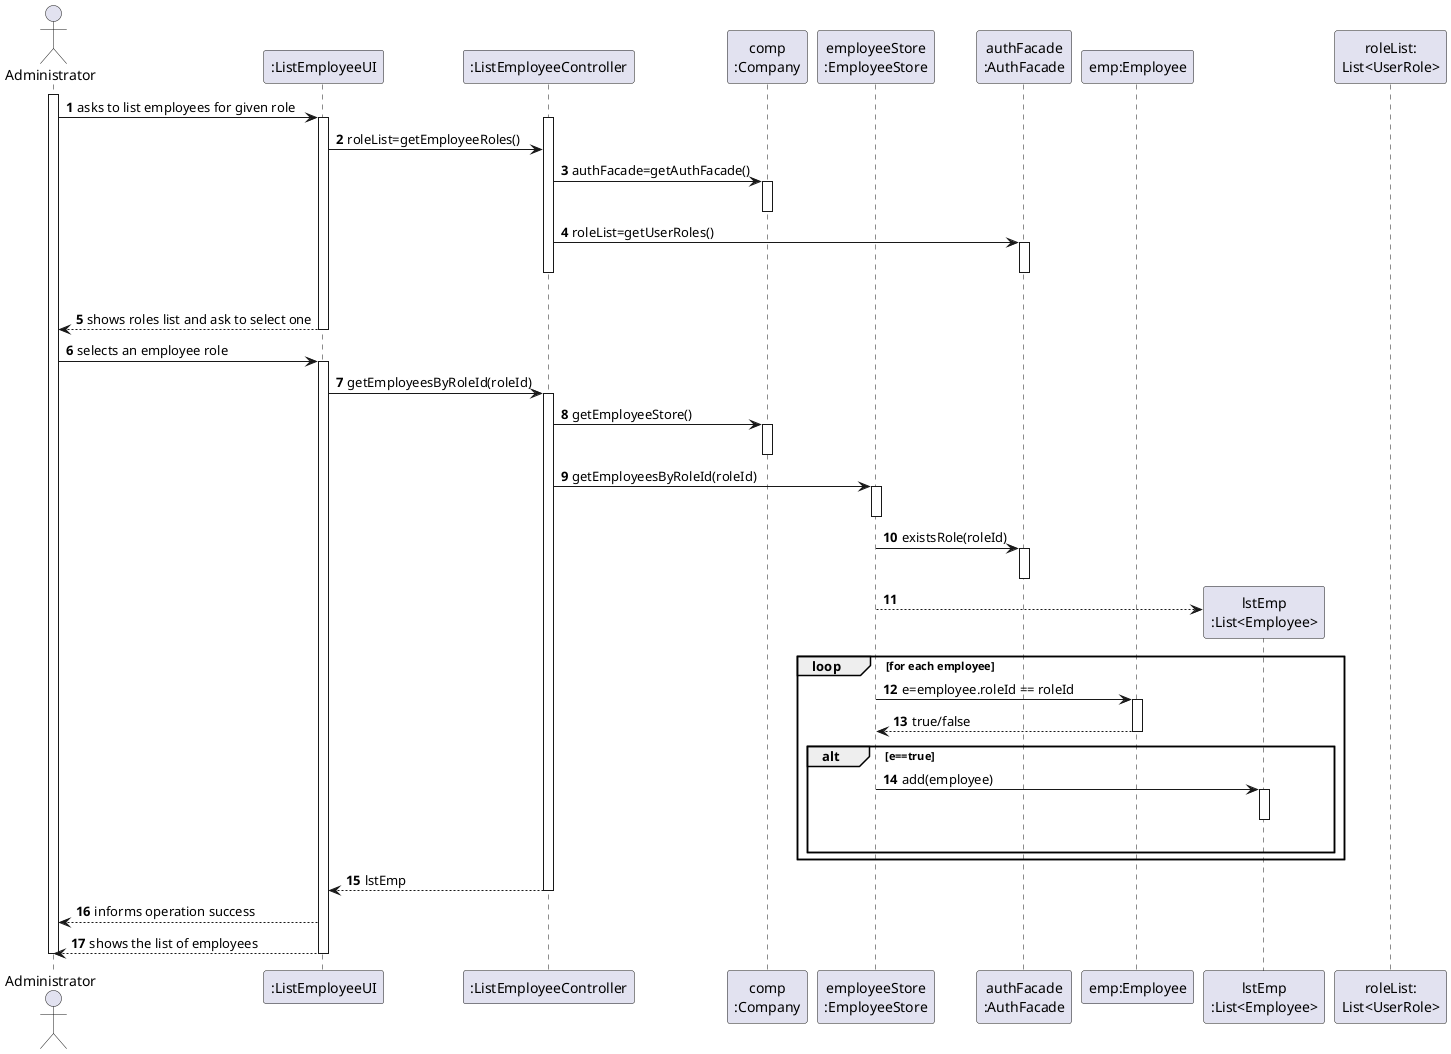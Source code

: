 @startuml
autonumber
'hide footbox
actor "Administrator" as ADM

participant ":ListEmployeeUI" as UI
participant ":ListEmployeeController" as CTRL
participant "comp\n:Company" as COMP
participant "employeeStore\n:EmployeeStore" as EMPS
participant "authFacade\n:AuthFacade" as AUTH
participant "emp:Employee" as EMP


activate ADM
ADM -> UI : asks to list employees for given role
activate UI
activate CTRL
UI -> CTRL : roleList=getEmployeeRoles()
CTRL -> COMP : authFacade=getAuthFacade()
activate COMP
deactivate COMP

CTRL -> AUTH : roleList=getUserRoles()
activate AUTH
|||
deactivate AUTH
deactivate CTRL

UI --> ADM : shows roles list and ask to select one
deactivate UI

ADM -> UI : selects an employee role
activate UI

UI -> CTRL : getEmployeesByRoleId(roleId)
activate CTRL

CTRL -> COMP: getEmployeeStore()
activate COMP
deactivate COMP
CTRL -> EMPS: getEmployeesByRoleId(roleId)
activate EMPS
deactivate EMPS
EMPS -> AUTH: existsRole(roleId)
activate AUTH
deactivate AUTH
create "lstEmp\n:List<Employee>" as LST
EMPS --> LST

loop for each employee
    EMPS -> EMP: e=employee.roleId == roleId
  activate EMP
    EMP --> EMPS: true/false
  deactivate EMP
    alt e==true
        EMPS -> LST: add(employee)
      activate LST
    |||
    deactivate LST
    end
end

CTRL --> UI: lstEmp

deactivate COMP
deactivate CTRL
UI --> ADM : informs operation success
UI --> ADM: shows the list of employees
deactivate UI

deactivate UI
deactivate CTRL
deactivate ADM

participant "roleList:\nList<UserRole>"

@enduml
